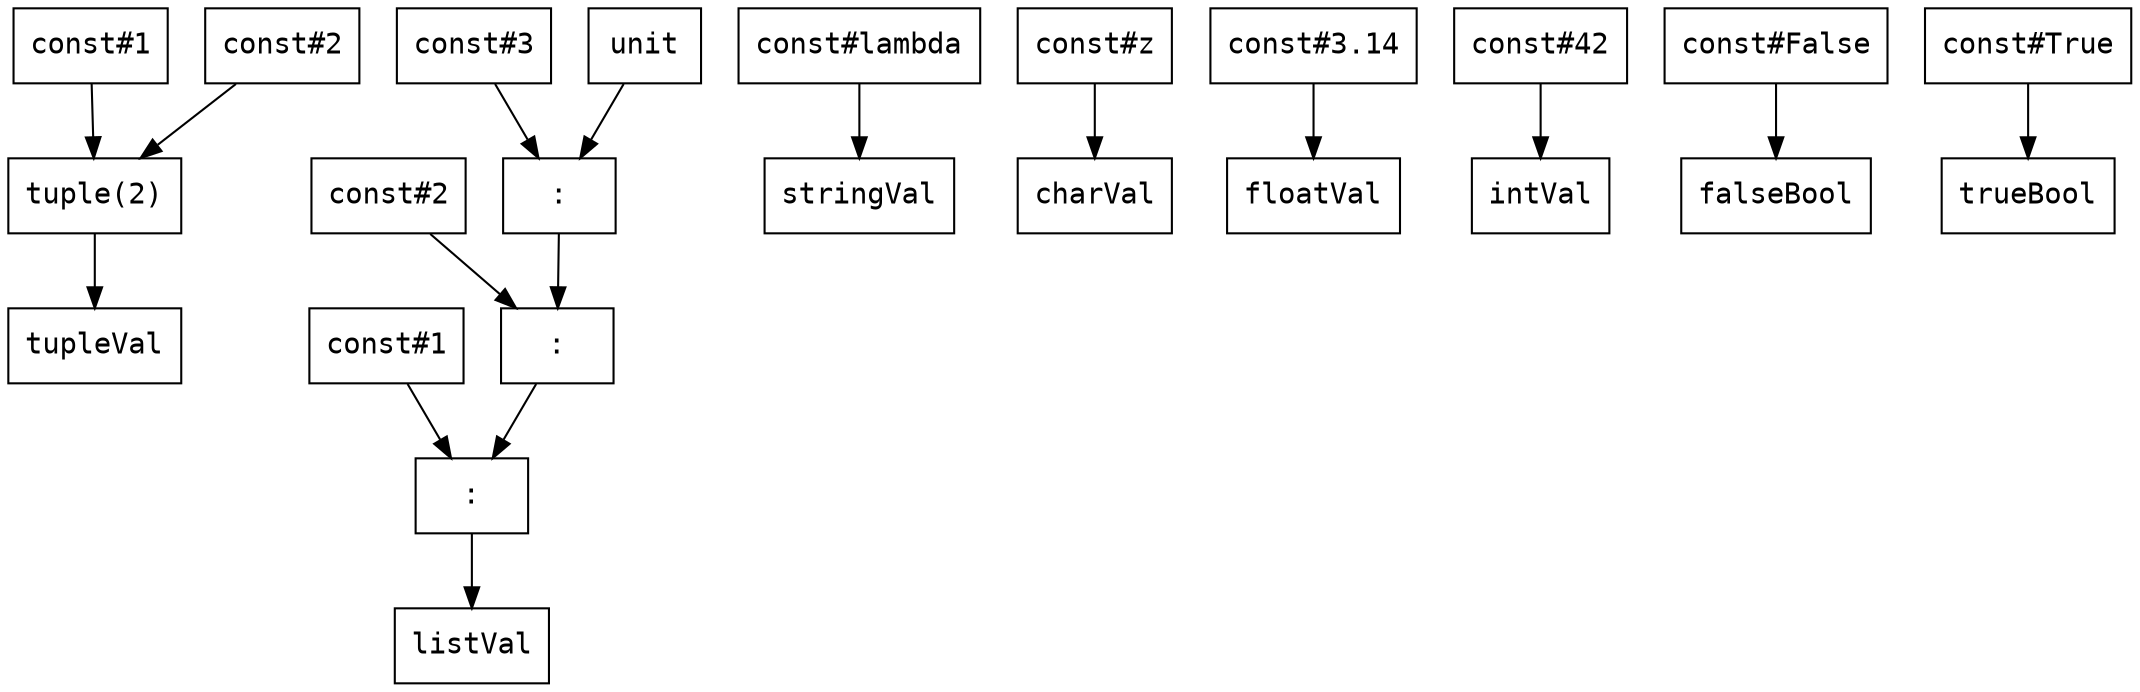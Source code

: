 digraph G {
  node [fontname="Courier",shape=box];
  flowInst0 [label="tupleVal"];
  flowInst1 [label="listVal"];
  flowInst2 [label="stringVal"];
  flowInst3 [label="charVal"];
  flowInst4 [label="floatVal"];
  flowInst5 [label="intVal"];
  flowInst6 [label="falseBool"];
  flowInst7 [label="trueBool"];
  flowInst8 [label="const#1"];
  flowInst9 [label="const#2"];
  flowInst10 [label="tuple(2)"];
  flowInst11 [label="const#1"];
  flowInst12 [label="const#2"];
  flowInst13 [label="const#3"];
  flowInst14 [label="unit"];
  flowInst15 [label=":"];
  flowInst16 [label=":"];
  flowInst17 [label=":"];
  flowInst18 [label="const#lambda"];
  flowInst19 [label="const#z"];
  flowInst20 [label="const#3.14"];
  flowInst21 [label="const#42"];
  flowInst22 [label="const#False"];
  flowInst23 [label="const#True"];
  flowInst23 -> flowInst7;
  flowInst22 -> flowInst6;
  flowInst21 -> flowInst5;
  flowInst20 -> flowInst4;
  flowInst19 -> flowInst3;
  flowInst18 -> flowInst2;
  flowInst17 -> flowInst1;
  flowInst16 -> flowInst17;
  flowInst11 -> flowInst17;
  flowInst15 -> flowInst16;
  flowInst12 -> flowInst16;
  flowInst14 -> flowInst15;
  flowInst13 -> flowInst15;
  flowInst10 -> flowInst0;
  flowInst9 -> flowInst10;
  flowInst8 -> flowInst10;
}
